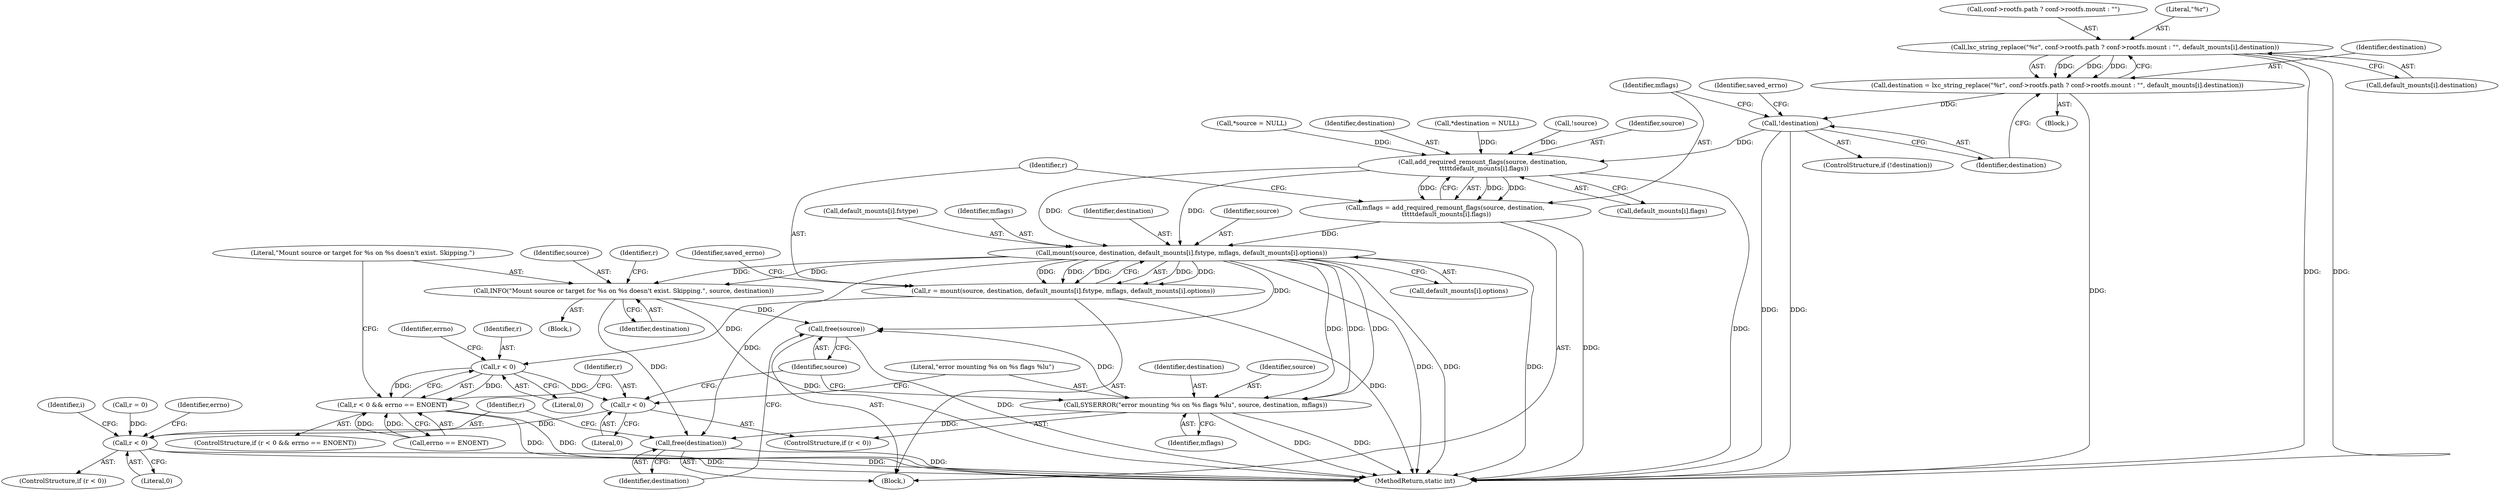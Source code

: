 digraph "0_lxc_592fd47a6245508b79fe6ac819fe6d3b2c1289be_3@array" {
"1000195" [label="(Call,lxc_string_replace(\"%r\", conf->rootfs.path ? conf->rootfs.mount : \"\", default_mounts[i].destination))"];
"1000193" [label="(Call,destination = lxc_string_replace(\"%r\", conf->rootfs.path ? conf->rootfs.mount : \"\", default_mounts[i].destination))"];
"1000215" [label="(Call,!destination)"];
"1000233" [label="(Call,add_required_remount_flags(source, destination,\n \t\t\t\t\tdefault_mounts[i].flags))"];
"1000231" [label="(Call,mflags = add_required_remount_flags(source, destination,\n \t\t\t\t\tdefault_mounts[i].flags))"];
"1000243" [label="(Call,mount(source, destination, default_mounts[i].fstype, mflags, default_mounts[i].options))"];
"1000241" [label="(Call,r = mount(source, destination, default_mounts[i].fstype, mflags, default_mounts[i].options))"];
"1000262" [label="(Call,r < 0)"];
"1000261" [label="(Call,r < 0 && errno == ENOENT)"];
"1000278" [label="(Call,r < 0)"];
"1000291" [label="(Call,r < 0)"];
"1000269" [label="(Call,INFO(\"Mount source or target for %s on %s doesn't exist. Skipping.\", source, destination))"];
"1000286" [label="(Call,free(source))"];
"1000288" [label="(Call,free(destination))"];
"1000281" [label="(Call,SYSERROR(\"error mounting %s on %s flags %lu\", source, destination, mflags))"];
"1000271" [label="(Identifier,source)"];
"1000140" [label="(Call,*source = NULL)"];
"1000197" [label="(Call,conf->rootfs.path ? conf->rootfs.mount : \"\")"];
"1000281" [label="(Call,SYSERROR(\"error mounting %s on %s flags %lu\", source, destination, mflags))"];
"1000260" [label="(ControlStructure,if (r < 0 && errno == ENOENT))"];
"1000241" [label="(Call,r = mount(source, destination, default_mounts[i].fstype, mflags, default_mounts[i].options))"];
"1000243" [label="(Call,mount(source, destination, default_mounts[i].fstype, mflags, default_mounts[i].options))"];
"1000292" [label="(Identifier,r)"];
"1000219" [label="(Identifier,saved_errno)"];
"1000231" [label="(Call,mflags = add_required_remount_flags(source, destination,\n \t\t\t\t\tdefault_mounts[i].flags))"];
"1000288" [label="(Call,free(destination))"];
"1000122" [label="(Identifier,i)"];
"1000242" [label="(Identifier,r)"];
"1000232" [label="(Identifier,mflags)"];
"1000273" [label="(Call,r = 0)"];
"1000269" [label="(Call,INFO(\"Mount source or target for %s on %s doesn't exist. Skipping.\", source, destination))"];
"1000280" [label="(Literal,0)"];
"1000195" [label="(Call,lxc_string_replace(\"%r\", conf->rootfs.path ? conf->rootfs.mount : \"\", default_mounts[i].destination))"];
"1000251" [label="(Identifier,mflags)"];
"1000235" [label="(Identifier,destination)"];
"1000245" [label="(Identifier,destination)"];
"1000296" [label="(Identifier,errno)"];
"1000263" [label="(Identifier,r)"];
"1000194" [label="(Identifier,destination)"];
"1000274" [label="(Identifier,r)"];
"1000214" [label="(ControlStructure,if (!destination))"];
"1000144" [label="(Call,*destination = NULL)"];
"1000293" [label="(Literal,0)"];
"1000284" [label="(Identifier,destination)"];
"1000270" [label="(Literal,\"Mount source or target for %s on %s doesn't exist. Skipping.\")"];
"1000233" [label="(Call,add_required_remount_flags(source, destination,\n \t\t\t\t\tdefault_mounts[i].flags))"];
"1000192" [label="(Block,)"];
"1000266" [label="(Identifier,errno)"];
"1000286" [label="(Call,free(source))"];
"1000252" [label="(Call,default_mounts[i].options)"];
"1000262" [label="(Call,r < 0)"];
"1000279" [label="(Identifier,r)"];
"1000209" [label="(Call,default_mounts[i].destination)"];
"1000283" [label="(Identifier,source)"];
"1000193" [label="(Call,destination = lxc_string_replace(\"%r\", conf->rootfs.path ? conf->rootfs.mount : \"\", default_mounts[i].destination))"];
"1000287" [label="(Identifier,source)"];
"1000244" [label="(Identifier,source)"];
"1000215" [label="(Call,!destination)"];
"1000178" [label="(Call,!source)"];
"1000264" [label="(Literal,0)"];
"1000278" [label="(Call,r < 0)"];
"1000236" [label="(Call,default_mounts[i].flags)"];
"1000246" [label="(Call,default_mounts[i].fstype)"];
"1000261" [label="(Call,r < 0 && errno == ENOENT)"];
"1000138" [label="(Block,)"];
"1000289" [label="(Identifier,destination)"];
"1000396" [label="(MethodReturn,static int)"];
"1000265" [label="(Call,errno == ENOENT)"];
"1000216" [label="(Identifier,destination)"];
"1000282" [label="(Literal,\"error mounting %s on %s flags %lu\")"];
"1000285" [label="(Identifier,mflags)"];
"1000196" [label="(Literal,\"%r\")"];
"1000234" [label="(Identifier,source)"];
"1000291" [label="(Call,r < 0)"];
"1000277" [label="(ControlStructure,if (r < 0))"];
"1000272" [label="(Identifier,destination)"];
"1000258" [label="(Identifier,saved_errno)"];
"1000290" [label="(ControlStructure,if (r < 0))"];
"1000268" [label="(Block,)"];
"1000195" -> "1000193"  [label="AST: "];
"1000195" -> "1000209"  [label="CFG: "];
"1000196" -> "1000195"  [label="AST: "];
"1000197" -> "1000195"  [label="AST: "];
"1000209" -> "1000195"  [label="AST: "];
"1000193" -> "1000195"  [label="CFG: "];
"1000195" -> "1000396"  [label="DDG: "];
"1000195" -> "1000396"  [label="DDG: "];
"1000195" -> "1000193"  [label="DDG: "];
"1000195" -> "1000193"  [label="DDG: "];
"1000195" -> "1000193"  [label="DDG: "];
"1000193" -> "1000192"  [label="AST: "];
"1000194" -> "1000193"  [label="AST: "];
"1000216" -> "1000193"  [label="CFG: "];
"1000193" -> "1000396"  [label="DDG: "];
"1000193" -> "1000215"  [label="DDG: "];
"1000215" -> "1000214"  [label="AST: "];
"1000215" -> "1000216"  [label="CFG: "];
"1000216" -> "1000215"  [label="AST: "];
"1000219" -> "1000215"  [label="CFG: "];
"1000232" -> "1000215"  [label="CFG: "];
"1000215" -> "1000396"  [label="DDG: "];
"1000215" -> "1000396"  [label="DDG: "];
"1000215" -> "1000233"  [label="DDG: "];
"1000233" -> "1000231"  [label="AST: "];
"1000233" -> "1000236"  [label="CFG: "];
"1000234" -> "1000233"  [label="AST: "];
"1000235" -> "1000233"  [label="AST: "];
"1000236" -> "1000233"  [label="AST: "];
"1000231" -> "1000233"  [label="CFG: "];
"1000233" -> "1000396"  [label="DDG: "];
"1000233" -> "1000231"  [label="DDG: "];
"1000233" -> "1000231"  [label="DDG: "];
"1000233" -> "1000231"  [label="DDG: "];
"1000178" -> "1000233"  [label="DDG: "];
"1000140" -> "1000233"  [label="DDG: "];
"1000144" -> "1000233"  [label="DDG: "];
"1000233" -> "1000243"  [label="DDG: "];
"1000233" -> "1000243"  [label="DDG: "];
"1000231" -> "1000138"  [label="AST: "];
"1000232" -> "1000231"  [label="AST: "];
"1000242" -> "1000231"  [label="CFG: "];
"1000231" -> "1000396"  [label="DDG: "];
"1000231" -> "1000243"  [label="DDG: "];
"1000243" -> "1000241"  [label="AST: "];
"1000243" -> "1000252"  [label="CFG: "];
"1000244" -> "1000243"  [label="AST: "];
"1000245" -> "1000243"  [label="AST: "];
"1000246" -> "1000243"  [label="AST: "];
"1000251" -> "1000243"  [label="AST: "];
"1000252" -> "1000243"  [label="AST: "];
"1000241" -> "1000243"  [label="CFG: "];
"1000243" -> "1000396"  [label="DDG: "];
"1000243" -> "1000396"  [label="DDG: "];
"1000243" -> "1000396"  [label="DDG: "];
"1000243" -> "1000241"  [label="DDG: "];
"1000243" -> "1000241"  [label="DDG: "];
"1000243" -> "1000241"  [label="DDG: "];
"1000243" -> "1000241"  [label="DDG: "];
"1000243" -> "1000241"  [label="DDG: "];
"1000243" -> "1000269"  [label="DDG: "];
"1000243" -> "1000269"  [label="DDG: "];
"1000243" -> "1000281"  [label="DDG: "];
"1000243" -> "1000281"  [label="DDG: "];
"1000243" -> "1000281"  [label="DDG: "];
"1000243" -> "1000286"  [label="DDG: "];
"1000243" -> "1000288"  [label="DDG: "];
"1000241" -> "1000138"  [label="AST: "];
"1000242" -> "1000241"  [label="AST: "];
"1000258" -> "1000241"  [label="CFG: "];
"1000241" -> "1000396"  [label="DDG: "];
"1000241" -> "1000262"  [label="DDG: "];
"1000262" -> "1000261"  [label="AST: "];
"1000262" -> "1000264"  [label="CFG: "];
"1000263" -> "1000262"  [label="AST: "];
"1000264" -> "1000262"  [label="AST: "];
"1000266" -> "1000262"  [label="CFG: "];
"1000261" -> "1000262"  [label="CFG: "];
"1000262" -> "1000261"  [label="DDG: "];
"1000262" -> "1000261"  [label="DDG: "];
"1000262" -> "1000278"  [label="DDG: "];
"1000261" -> "1000260"  [label="AST: "];
"1000261" -> "1000265"  [label="CFG: "];
"1000265" -> "1000261"  [label="AST: "];
"1000270" -> "1000261"  [label="CFG: "];
"1000279" -> "1000261"  [label="CFG: "];
"1000261" -> "1000396"  [label="DDG: "];
"1000261" -> "1000396"  [label="DDG: "];
"1000265" -> "1000261"  [label="DDG: "];
"1000265" -> "1000261"  [label="DDG: "];
"1000278" -> "1000277"  [label="AST: "];
"1000278" -> "1000280"  [label="CFG: "];
"1000279" -> "1000278"  [label="AST: "];
"1000280" -> "1000278"  [label="AST: "];
"1000282" -> "1000278"  [label="CFG: "];
"1000287" -> "1000278"  [label="CFG: "];
"1000278" -> "1000291"  [label="DDG: "];
"1000291" -> "1000290"  [label="AST: "];
"1000291" -> "1000293"  [label="CFG: "];
"1000292" -> "1000291"  [label="AST: "];
"1000293" -> "1000291"  [label="AST: "];
"1000296" -> "1000291"  [label="CFG: "];
"1000122" -> "1000291"  [label="CFG: "];
"1000291" -> "1000396"  [label="DDG: "];
"1000291" -> "1000396"  [label="DDG: "];
"1000273" -> "1000291"  [label="DDG: "];
"1000269" -> "1000268"  [label="AST: "];
"1000269" -> "1000272"  [label="CFG: "];
"1000270" -> "1000269"  [label="AST: "];
"1000271" -> "1000269"  [label="AST: "];
"1000272" -> "1000269"  [label="AST: "];
"1000274" -> "1000269"  [label="CFG: "];
"1000269" -> "1000396"  [label="DDG: "];
"1000269" -> "1000286"  [label="DDG: "];
"1000269" -> "1000288"  [label="DDG: "];
"1000286" -> "1000138"  [label="AST: "];
"1000286" -> "1000287"  [label="CFG: "];
"1000287" -> "1000286"  [label="AST: "];
"1000289" -> "1000286"  [label="CFG: "];
"1000286" -> "1000396"  [label="DDG: "];
"1000281" -> "1000286"  [label="DDG: "];
"1000288" -> "1000138"  [label="AST: "];
"1000288" -> "1000289"  [label="CFG: "];
"1000289" -> "1000288"  [label="AST: "];
"1000292" -> "1000288"  [label="CFG: "];
"1000288" -> "1000396"  [label="DDG: "];
"1000281" -> "1000288"  [label="DDG: "];
"1000281" -> "1000277"  [label="AST: "];
"1000281" -> "1000285"  [label="CFG: "];
"1000282" -> "1000281"  [label="AST: "];
"1000283" -> "1000281"  [label="AST: "];
"1000284" -> "1000281"  [label="AST: "];
"1000285" -> "1000281"  [label="AST: "];
"1000287" -> "1000281"  [label="CFG: "];
"1000281" -> "1000396"  [label="DDG: "];
"1000281" -> "1000396"  [label="DDG: "];
}
